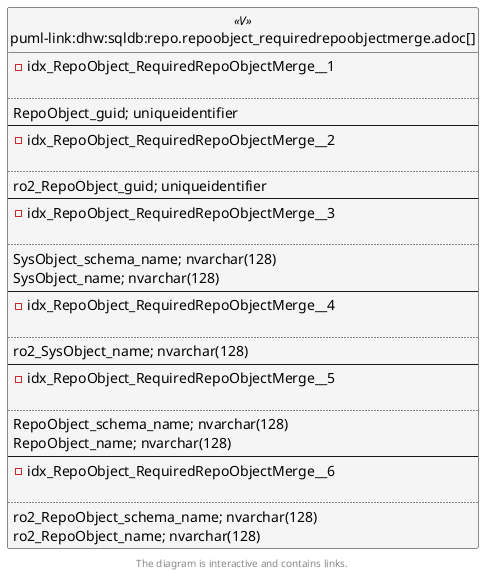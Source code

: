 @startuml
left to right direction
'top to bottom direction
hide circle
'avoide "." issues:
set namespaceSeparator none


skinparam class {
  BackgroundColor White
  BackgroundColor<<FN>> Yellow
  BackgroundColor<<FS>> Yellow
  BackgroundColor<<FT>> LightGray
  BackgroundColor<<IF>> Yellow
  BackgroundColor<<IS>> Yellow
  BackgroundColor<<P>> Aqua
  BackgroundColor<<PC>> Aqua
  BackgroundColor<<SN>> Yellow
  BackgroundColor<<SO>> SlateBlue
  BackgroundColor<<TF>> LightGray
  BackgroundColor<<TR>> Tomato
  BackgroundColor<<U>> White
  BackgroundColor<<V>> WhiteSmoke
  BackgroundColor<<X>> Aqua
  BackgroundColor<<external>> AliceBlue
}


entity "puml-link:dhw:sqldb:repo.repoobject_requiredrepoobjectmerge.adoc[]" as repo.RepoObject_RequiredRepoObjectMerge << V >> {
- idx_RepoObject_RequiredRepoObjectMerge__1

..
RepoObject_guid; uniqueidentifier
--
- idx_RepoObject_RequiredRepoObjectMerge__2

..
ro2_RepoObject_guid; uniqueidentifier
--
- idx_RepoObject_RequiredRepoObjectMerge__3

..
SysObject_schema_name; nvarchar(128)
SysObject_name; nvarchar(128)
--
- idx_RepoObject_RequiredRepoObjectMerge__4

..
ro2_SysObject_name; nvarchar(128)
--
- idx_RepoObject_RequiredRepoObjectMerge__5

..
RepoObject_schema_name; nvarchar(128)
RepoObject_name; nvarchar(128)
--
- idx_RepoObject_RequiredRepoObjectMerge__6

..
ro2_RepoObject_schema_name; nvarchar(128)
ro2_RepoObject_name; nvarchar(128)
}

footer The diagram is interactive and contains links.
@enduml


